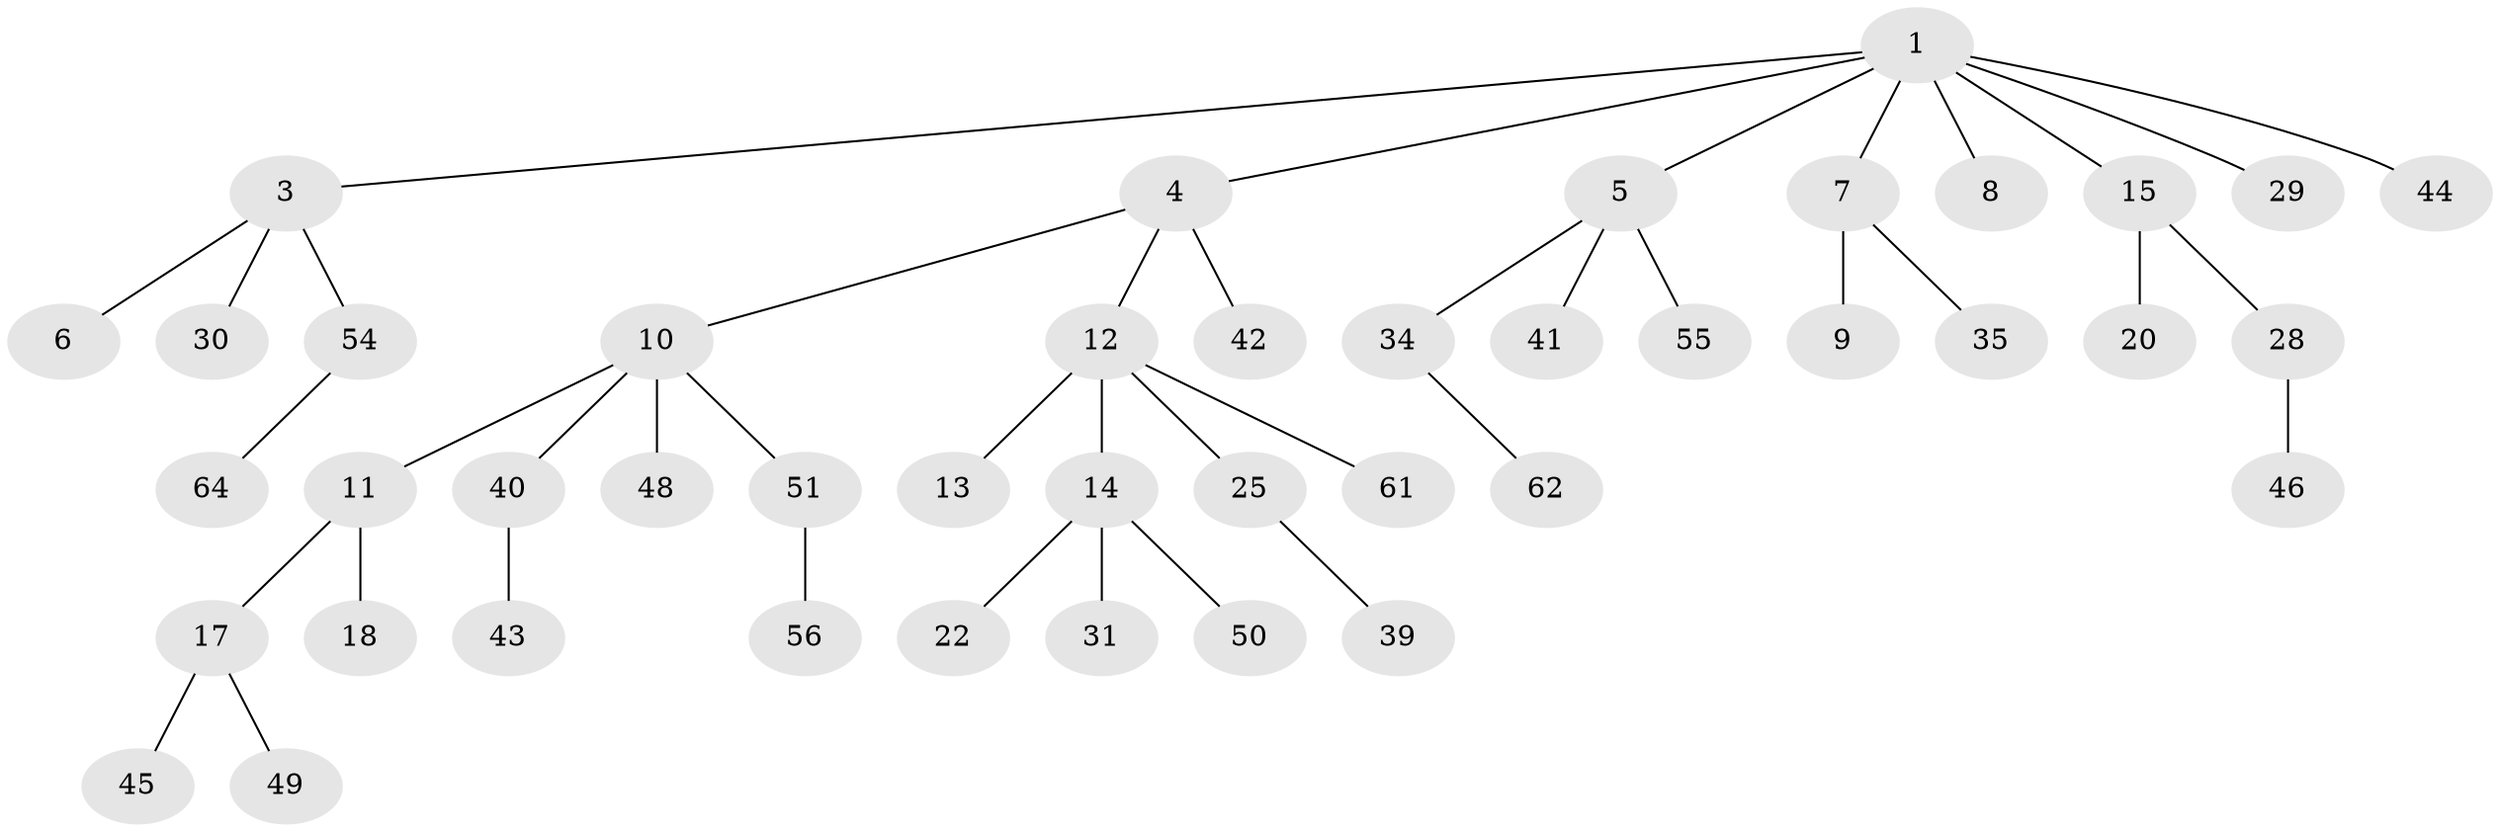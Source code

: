// Generated by graph-tools (version 1.1) at 2025/24/03/03/25 07:24:05]
// undirected, 43 vertices, 42 edges
graph export_dot {
graph [start="1"]
  node [color=gray90,style=filled];
  1 [super="+2"];
  3 [super="+16"];
  4 [super="+26"];
  5 [super="+33"];
  6 [super="+27"];
  7 [super="+21"];
  8;
  9;
  10 [super="+19"];
  11 [super="+23"];
  12 [super="+52"];
  13;
  14 [super="+32"];
  15 [super="+38"];
  17 [super="+37"];
  18;
  20 [super="+24"];
  22;
  25;
  28 [super="+36"];
  29 [super="+60"];
  30 [super="+57"];
  31;
  34 [super="+59"];
  35 [super="+58"];
  39;
  40 [super="+47"];
  41;
  42;
  43;
  44;
  45;
  46;
  48;
  49;
  50;
  51 [super="+53"];
  54 [super="+63"];
  55;
  56;
  61;
  62;
  64;
  1 -- 3;
  1 -- 15;
  1 -- 29;
  1 -- 44;
  1 -- 4;
  1 -- 5;
  1 -- 7;
  1 -- 8;
  3 -- 6;
  3 -- 54;
  3 -- 30;
  4 -- 10;
  4 -- 12;
  4 -- 42;
  5 -- 41;
  5 -- 34;
  5 -- 55;
  7 -- 9;
  7 -- 35;
  10 -- 11;
  10 -- 40;
  10 -- 48;
  10 -- 51;
  11 -- 17;
  11 -- 18;
  12 -- 13;
  12 -- 14;
  12 -- 25;
  12 -- 61;
  14 -- 22;
  14 -- 31;
  14 -- 50;
  15 -- 20;
  15 -- 28;
  17 -- 45;
  17 -- 49;
  25 -- 39;
  28 -- 46;
  34 -- 62;
  40 -- 43;
  51 -- 56;
  54 -- 64;
}
